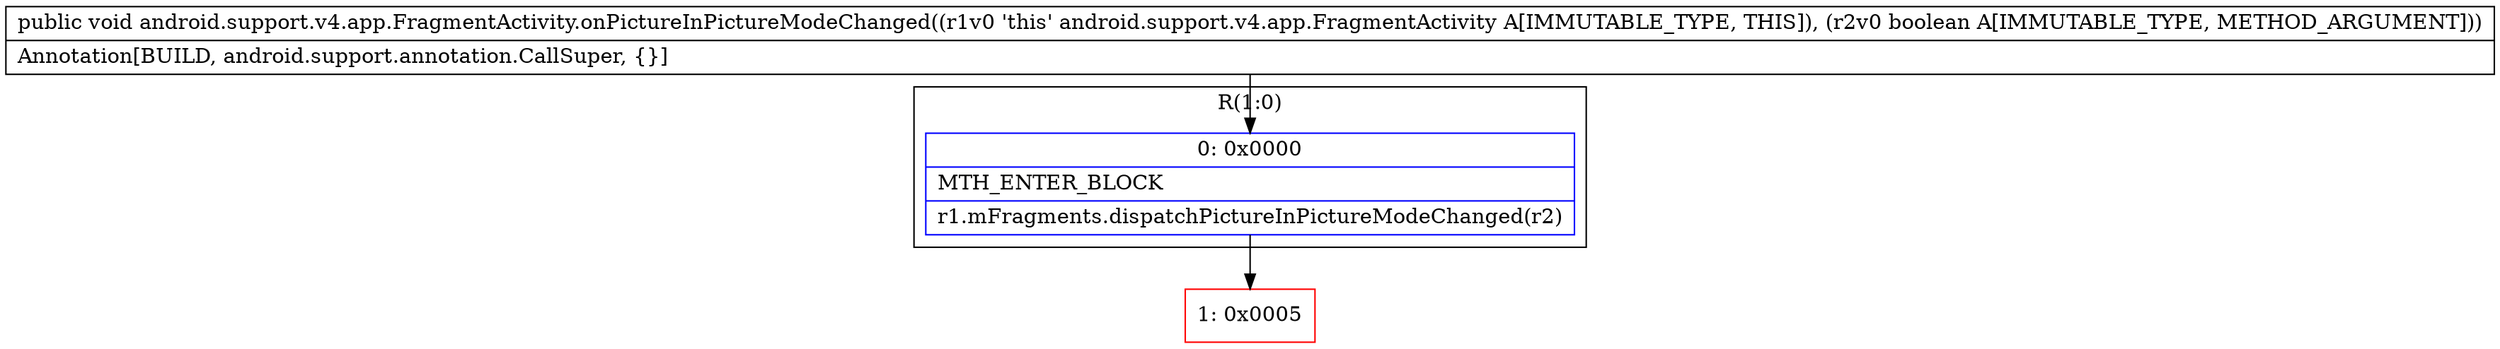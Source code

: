 digraph "CFG forandroid.support.v4.app.FragmentActivity.onPictureInPictureModeChanged(Z)V" {
subgraph cluster_Region_2117893535 {
label = "R(1:0)";
node [shape=record,color=blue];
Node_0 [shape=record,label="{0\:\ 0x0000|MTH_ENTER_BLOCK\l|r1.mFragments.dispatchPictureInPictureModeChanged(r2)\l}"];
}
Node_1 [shape=record,color=red,label="{1\:\ 0x0005}"];
MethodNode[shape=record,label="{public void android.support.v4.app.FragmentActivity.onPictureInPictureModeChanged((r1v0 'this' android.support.v4.app.FragmentActivity A[IMMUTABLE_TYPE, THIS]), (r2v0 boolean A[IMMUTABLE_TYPE, METHOD_ARGUMENT]))  | Annotation[BUILD, android.support.annotation.CallSuper, \{\}]\l}"];
MethodNode -> Node_0;
Node_0 -> Node_1;
}

